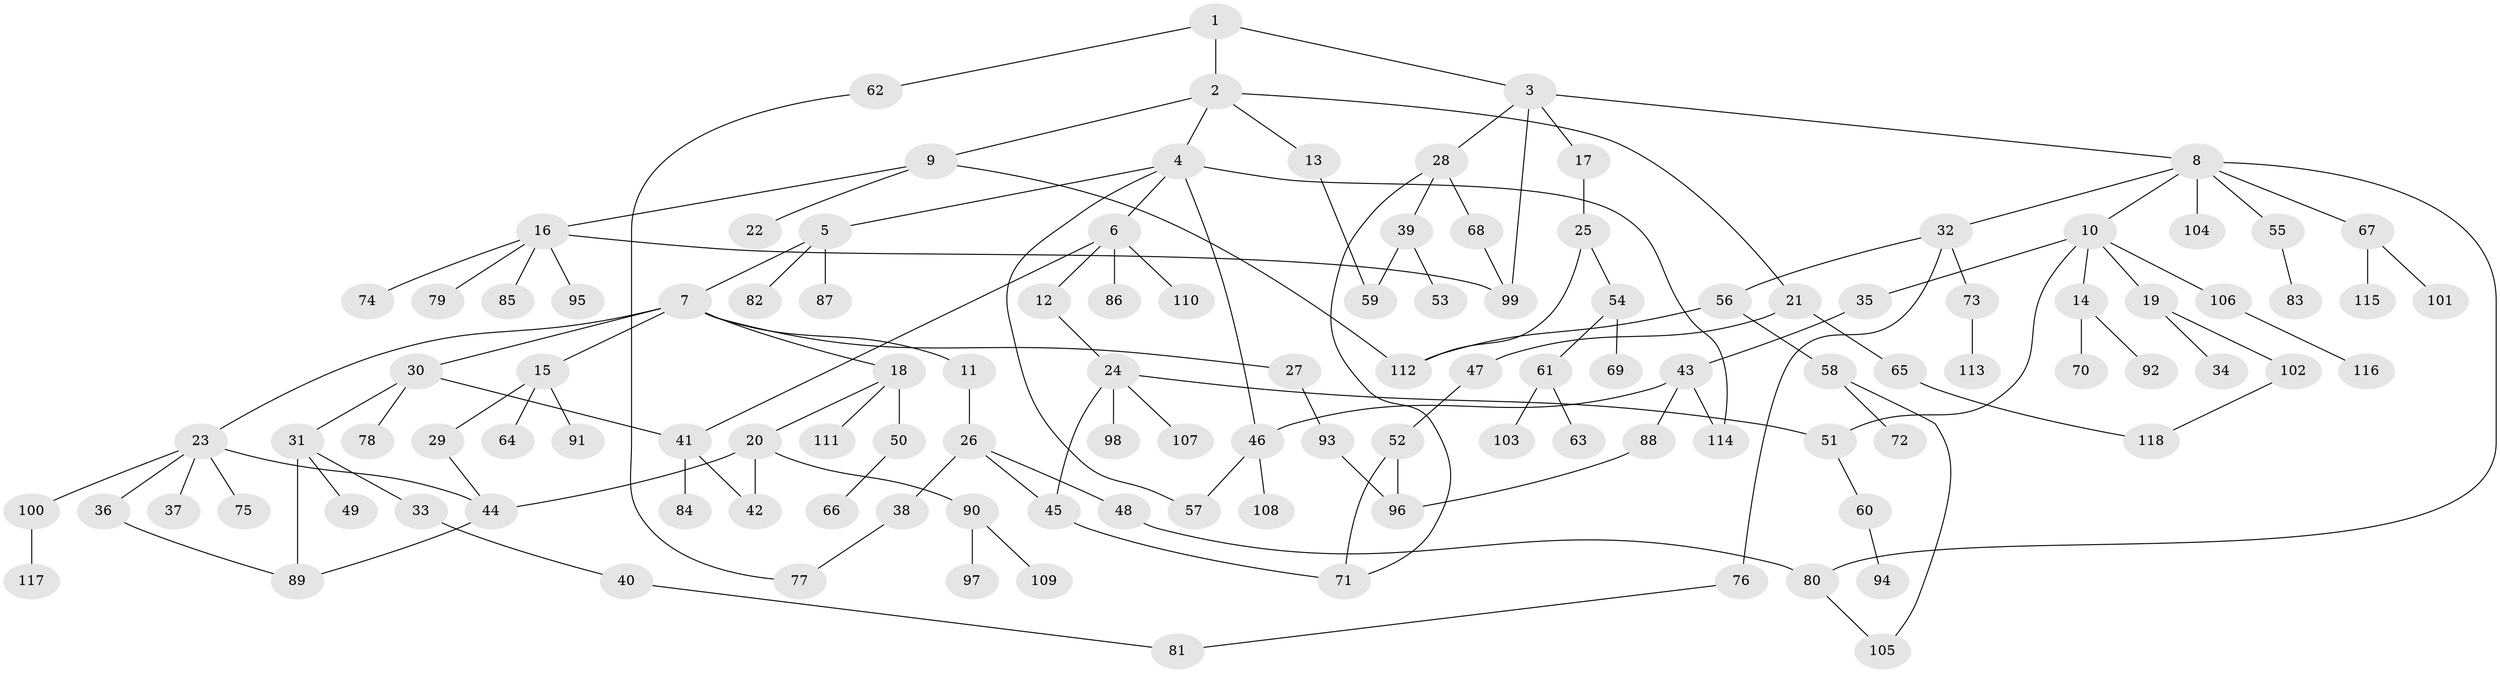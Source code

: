 // Generated by graph-tools (version 1.1) at 2025/13/03/09/25 04:13:18]
// undirected, 118 vertices, 142 edges
graph export_dot {
graph [start="1"]
  node [color=gray90,style=filled];
  1;
  2;
  3;
  4;
  5;
  6;
  7;
  8;
  9;
  10;
  11;
  12;
  13;
  14;
  15;
  16;
  17;
  18;
  19;
  20;
  21;
  22;
  23;
  24;
  25;
  26;
  27;
  28;
  29;
  30;
  31;
  32;
  33;
  34;
  35;
  36;
  37;
  38;
  39;
  40;
  41;
  42;
  43;
  44;
  45;
  46;
  47;
  48;
  49;
  50;
  51;
  52;
  53;
  54;
  55;
  56;
  57;
  58;
  59;
  60;
  61;
  62;
  63;
  64;
  65;
  66;
  67;
  68;
  69;
  70;
  71;
  72;
  73;
  74;
  75;
  76;
  77;
  78;
  79;
  80;
  81;
  82;
  83;
  84;
  85;
  86;
  87;
  88;
  89;
  90;
  91;
  92;
  93;
  94;
  95;
  96;
  97;
  98;
  99;
  100;
  101;
  102;
  103;
  104;
  105;
  106;
  107;
  108;
  109;
  110;
  111;
  112;
  113;
  114;
  115;
  116;
  117;
  118;
  1 -- 2;
  1 -- 3;
  1 -- 62;
  2 -- 4;
  2 -- 9;
  2 -- 13;
  2 -- 21;
  3 -- 8;
  3 -- 17;
  3 -- 28;
  3 -- 99;
  4 -- 5;
  4 -- 6;
  4 -- 57;
  4 -- 46;
  4 -- 114;
  5 -- 7;
  5 -- 82;
  5 -- 87;
  6 -- 12;
  6 -- 86;
  6 -- 110;
  6 -- 41;
  7 -- 11;
  7 -- 15;
  7 -- 18;
  7 -- 23;
  7 -- 27;
  7 -- 30;
  8 -- 10;
  8 -- 32;
  8 -- 55;
  8 -- 67;
  8 -- 80;
  8 -- 104;
  9 -- 16;
  9 -- 22;
  9 -- 112;
  10 -- 14;
  10 -- 19;
  10 -- 35;
  10 -- 51;
  10 -- 106;
  11 -- 26;
  12 -- 24;
  13 -- 59;
  14 -- 70;
  14 -- 92;
  15 -- 29;
  15 -- 64;
  15 -- 91;
  16 -- 74;
  16 -- 79;
  16 -- 85;
  16 -- 95;
  16 -- 99;
  17 -- 25;
  18 -- 20;
  18 -- 50;
  18 -- 111;
  19 -- 34;
  19 -- 102;
  20 -- 42;
  20 -- 90;
  20 -- 44;
  21 -- 47;
  21 -- 65;
  23 -- 36;
  23 -- 37;
  23 -- 44;
  23 -- 75;
  23 -- 100;
  24 -- 98;
  24 -- 107;
  24 -- 51;
  24 -- 45;
  25 -- 54;
  25 -- 112;
  26 -- 38;
  26 -- 45;
  26 -- 48;
  27 -- 93;
  28 -- 39;
  28 -- 68;
  28 -- 71;
  29 -- 44;
  30 -- 31;
  30 -- 41;
  30 -- 78;
  31 -- 33;
  31 -- 49;
  31 -- 89;
  32 -- 56;
  32 -- 73;
  32 -- 76;
  33 -- 40;
  35 -- 43;
  36 -- 89;
  38 -- 77;
  39 -- 53;
  39 -- 59;
  40 -- 81;
  41 -- 84;
  41 -- 42;
  43 -- 46;
  43 -- 88;
  43 -- 114;
  44 -- 89;
  45 -- 71;
  46 -- 108;
  46 -- 57;
  47 -- 52;
  48 -- 80;
  50 -- 66;
  51 -- 60;
  52 -- 71;
  52 -- 96;
  54 -- 61;
  54 -- 69;
  55 -- 83;
  56 -- 58;
  56 -- 112;
  58 -- 72;
  58 -- 105;
  60 -- 94;
  61 -- 63;
  61 -- 103;
  62 -- 77;
  65 -- 118;
  67 -- 101;
  67 -- 115;
  68 -- 99;
  73 -- 113;
  76 -- 81;
  80 -- 105;
  88 -- 96;
  90 -- 97;
  90 -- 109;
  93 -- 96;
  100 -- 117;
  102 -- 118;
  106 -- 116;
}
